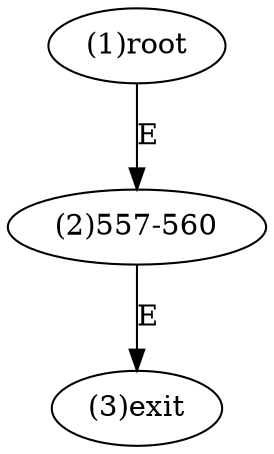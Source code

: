 digraph "" { 
1[ label="(1)root"];
2[ label="(2)557-560"];
3[ label="(3)exit"];
1->2[ label="E"];
2->3[ label="E"];
}